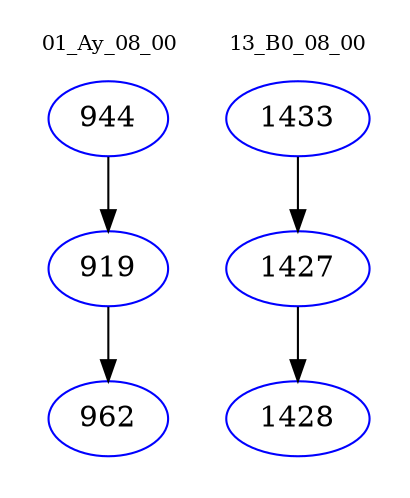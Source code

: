 digraph{
subgraph cluster_0 {
color = white
label = "01_Ay_08_00";
fontsize=10;
T0_944 [label="944", color="blue"]
T0_944 -> T0_919 [color="black"]
T0_919 [label="919", color="blue"]
T0_919 -> T0_962 [color="black"]
T0_962 [label="962", color="blue"]
}
subgraph cluster_1 {
color = white
label = "13_B0_08_00";
fontsize=10;
T1_1433 [label="1433", color="blue"]
T1_1433 -> T1_1427 [color="black"]
T1_1427 [label="1427", color="blue"]
T1_1427 -> T1_1428 [color="black"]
T1_1428 [label="1428", color="blue"]
}
}

